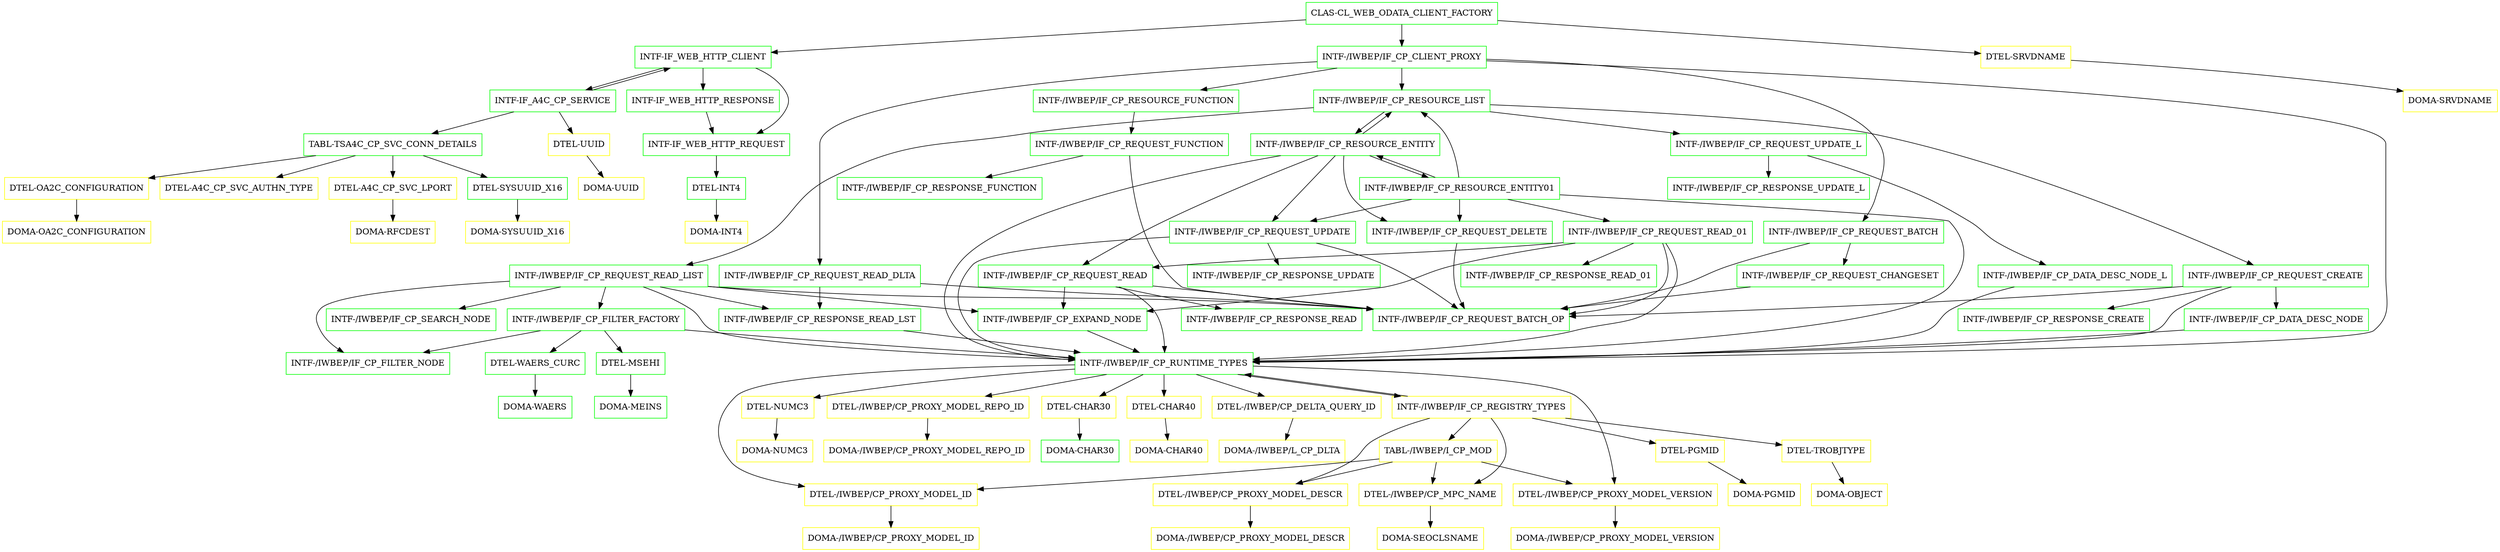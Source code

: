 digraph G {
  "CLAS-CL_WEB_ODATA_CLIENT_FACTORY" [shape=box,color=green];
  "INTF-IF_WEB_HTTP_CLIENT" [shape=box,color=green,URL="./INTF_IF_WEB_HTTP_CLIENT.html"];
  "INTF-IF_A4C_CP_SERVICE" [shape=box,color=green,URL="./INTF_IF_A4C_CP_SERVICE.html"];
  "TABL-TSA4C_CP_SVC_CONN_DETAILS" [shape=box,color=green,URL="./TABL_TSA4C_CP_SVC_CONN_DETAILS.html"];
  "DTEL-OA2C_CONFIGURATION" [shape=box,color=yellow,URL="./DTEL_OA2C_CONFIGURATION.html"];
  "DOMA-OA2C_CONFIGURATION" [shape=box,color=yellow,URL="./DOMA_OA2C_CONFIGURATION.html"];
  "DTEL-A4C_CP_SVC_AUTHN_TYPE" [shape=box,color=yellow,URL="./DTEL_A4C_CP_SVC_AUTHN_TYPE.html"];
  "DTEL-A4C_CP_SVC_LPORT" [shape=box,color=yellow,URL="./DTEL_A4C_CP_SVC_LPORT.html"];
  "DOMA-RFCDEST" [shape=box,color=yellow,URL="./DOMA_RFCDEST.html"];
  "DTEL-SYSUUID_X16" [shape=box,color=green,URL="./DTEL_SYSUUID_X16.html"];
  "DOMA-SYSUUID_X16" [shape=box,color=yellow,URL="./DOMA_SYSUUID_X16.html"];
  "DTEL-UUID" [shape=box,color=yellow,URL="./DTEL_UUID.html"];
  "DOMA-UUID" [shape=box,color=yellow,URL="./DOMA_UUID.html"];
  "INTF-IF_WEB_HTTP_REQUEST" [shape=box,color=green,URL="./INTF_IF_WEB_HTTP_REQUEST.html"];
  "DTEL-INT4" [shape=box,color=green,URL="./DTEL_INT4.html"];
  "DOMA-INT4" [shape=box,color=yellow,URL="./DOMA_INT4.html"];
  "INTF-IF_WEB_HTTP_RESPONSE" [shape=box,color=green,URL="./INTF_IF_WEB_HTTP_RESPONSE.html"];
  "INTF-/IWBEP/IF_CP_CLIENT_PROXY" [shape=box,color=green,URL="./INTF_%23IWBEP%23IF_CP_CLIENT_PROXY.html"];
  "INTF-/IWBEP/IF_CP_RESOURCE_FUNCTION" [shape=box,color=green,URL="./INTF_%23IWBEP%23IF_CP_RESOURCE_FUNCTION.html"];
  "INTF-/IWBEP/IF_CP_REQUEST_FUNCTION" [shape=box,color=green,URL="./INTF_%23IWBEP%23IF_CP_REQUEST_FUNCTION.html"];
  "INTF-/IWBEP/IF_CP_REQUEST_BATCH_OP" [shape=box,color=green,URL="./INTF_%23IWBEP%23IF_CP_REQUEST_BATCH_OP.html"];
  "INTF-/IWBEP/IF_CP_RESPONSE_FUNCTION" [shape=box,color=green,URL="./INTF_%23IWBEP%23IF_CP_RESPONSE_FUNCTION.html"];
  "INTF-/IWBEP/IF_CP_RESOURCE_LIST" [shape=box,color=green,URL="./INTF_%23IWBEP%23IF_CP_RESOURCE_LIST.html"];
  "INTF-/IWBEP/IF_CP_RESOURCE_ENTITY" [shape=box,color=green,URL="./INTF_%23IWBEP%23IF_CP_RESOURCE_ENTITY.html"];
  "INTF-/IWBEP/IF_CP_RESOURCE_ENTITY01" [shape=box,color=green,URL="./INTF_%23IWBEP%23IF_CP_RESOURCE_ENTITY01.html"];
  "INTF-/IWBEP/IF_CP_RUNTIME_TYPES" [shape=box,color=green,URL="./INTF_%23IWBEP%23IF_CP_RUNTIME_TYPES.html"];
  "INTF-/IWBEP/IF_CP_REGISTRY_TYPES" [shape=box,color=yellow,URL="./INTF_%23IWBEP%23IF_CP_REGISTRY_TYPES.html"];
  "DTEL-PGMID" [shape=box,color=yellow,URL="./DTEL_PGMID.html"];
  "DOMA-PGMID" [shape=box,color=yellow,URL="./DOMA_PGMID.html"];
  "DTEL-TROBJTYPE" [shape=box,color=yellow,URL="./DTEL_TROBJTYPE.html"];
  "DOMA-OBJECT" [shape=box,color=yellow,URL="./DOMA_OBJECT.html"];
  "TABL-/IWBEP/I_CP_MOD" [shape=box,color=yellow,URL="./TABL_%23IWBEP%23I_CP_MOD.html"];
  "DTEL-/IWBEP/CP_PROXY_MODEL_DESCR" [shape=box,color=yellow,URL="./DTEL_%23IWBEP%23CP_PROXY_MODEL_DESCR.html"];
  "DOMA-/IWBEP/CP_PROXY_MODEL_DESCR" [shape=box,color=yellow,URL="./DOMA_%23IWBEP%23CP_PROXY_MODEL_DESCR.html"];
  "DTEL-/IWBEP/CP_MPC_NAME" [shape=box,color=yellow,URL="./DTEL_%23IWBEP%23CP_MPC_NAME.html"];
  "DOMA-SEOCLSNAME" [shape=box,color=yellow,URL="./DOMA_SEOCLSNAME.html"];
  "DTEL-/IWBEP/CP_PROXY_MODEL_VERSION" [shape=box,color=yellow,URL="./DTEL_%23IWBEP%23CP_PROXY_MODEL_VERSION.html"];
  "DOMA-/IWBEP/CP_PROXY_MODEL_VERSION" [shape=box,color=yellow,URL="./DOMA_%23IWBEP%23CP_PROXY_MODEL_VERSION.html"];
  "DTEL-/IWBEP/CP_PROXY_MODEL_ID" [shape=box,color=yellow,URL="./DTEL_%23IWBEP%23CP_PROXY_MODEL_ID.html"];
  "DOMA-/IWBEP/CP_PROXY_MODEL_ID" [shape=box,color=yellow,URL="./DOMA_%23IWBEP%23CP_PROXY_MODEL_ID.html"];
  "DTEL-NUMC3" [shape=box,color=yellow,URL="./DTEL_NUMC3.html"];
  "DOMA-NUMC3" [shape=box,color=yellow,URL="./DOMA_NUMC3.html"];
  "DTEL-/IWBEP/CP_PROXY_MODEL_REPO_ID" [shape=box,color=yellow,URL="./DTEL_%23IWBEP%23CP_PROXY_MODEL_REPO_ID.html"];
  "DOMA-/IWBEP/CP_PROXY_MODEL_REPO_ID" [shape=box,color=yellow,URL="./DOMA_%23IWBEP%23CP_PROXY_MODEL_REPO_ID.html"];
  "DTEL-CHAR30" [shape=box,color=yellow,URL="./DTEL_CHAR30.html"];
  "DOMA-CHAR30" [shape=box,color=green,URL="./DOMA_CHAR30.html"];
  "DTEL-CHAR40" [shape=box,color=yellow,URL="./DTEL_CHAR40.html"];
  "DOMA-CHAR40" [shape=box,color=yellow,URL="./DOMA_CHAR40.html"];
  "DTEL-/IWBEP/CP_DELTA_QUERY_ID" [shape=box,color=yellow,URL="./DTEL_%23IWBEP%23CP_DELTA_QUERY_ID.html"];
  "DOMA-/IWBEP/L_CP_DLTA" [shape=box,color=yellow,URL="./DOMA_%23IWBEP%23L_CP_DLTA.html"];
  "INTF-/IWBEP/IF_CP_REQUEST_UPDATE" [shape=box,color=green,URL="./INTF_%23IWBEP%23IF_CP_REQUEST_UPDATE.html"];
  "INTF-/IWBEP/IF_CP_RESPONSE_UPDATE" [shape=box,color=green,URL="./INTF_%23IWBEP%23IF_CP_RESPONSE_UPDATE.html"];
  "INTF-/IWBEP/IF_CP_REQUEST_READ_01" [shape=box,color=green,URL="./INTF_%23IWBEP%23IF_CP_REQUEST_READ_01.html"];
  "INTF-/IWBEP/IF_CP_REQUEST_READ" [shape=box,color=green,URL="./INTF_%23IWBEP%23IF_CP_REQUEST_READ.html"];
  "INTF-/IWBEP/IF_CP_RESPONSE_READ" [shape=box,color=green,URL="./INTF_%23IWBEP%23IF_CP_RESPONSE_READ.html"];
  "INTF-/IWBEP/IF_CP_EXPAND_NODE" [shape=box,color=green,URL="./INTF_%23IWBEP%23IF_CP_EXPAND_NODE.html"];
  "INTF-/IWBEP/IF_CP_RESPONSE_READ_01" [shape=box,color=green,URL="./INTF_%23IWBEP%23IF_CP_RESPONSE_READ_01.html"];
  "INTF-/IWBEP/IF_CP_REQUEST_DELETE" [shape=box,color=green,URL="./INTF_%23IWBEP%23IF_CP_REQUEST_DELETE.html"];
  "INTF-/IWBEP/IF_CP_REQUEST_UPDATE_L" [shape=box,color=green,URL="./INTF_%23IWBEP%23IF_CP_REQUEST_UPDATE_L.html"];
  "INTF-/IWBEP/IF_CP_RESPONSE_UPDATE_L" [shape=box,color=green,URL="./INTF_%23IWBEP%23IF_CP_RESPONSE_UPDATE_L.html"];
  "INTF-/IWBEP/IF_CP_DATA_DESC_NODE_L" [shape=box,color=green,URL="./INTF_%23IWBEP%23IF_CP_DATA_DESC_NODE_L.html"];
  "INTF-/IWBEP/IF_CP_REQUEST_READ_LIST" [shape=box,color=green,URL="./INTF_%23IWBEP%23IF_CP_REQUEST_READ_LIST.html"];
  "INTF-/IWBEP/IF_CP_FILTER_NODE" [shape=box,color=green,URL="./INTF_%23IWBEP%23IF_CP_FILTER_NODE.html"];
  "INTF-/IWBEP/IF_CP_RESPONSE_READ_LST" [shape=box,color=green,URL="./INTF_%23IWBEP%23IF_CP_RESPONSE_READ_LST.html"];
  "INTF-/IWBEP/IF_CP_SEARCH_NODE" [shape=box,color=green,URL="./INTF_%23IWBEP%23IF_CP_SEARCH_NODE.html"];
  "INTF-/IWBEP/IF_CP_FILTER_FACTORY" [shape=box,color=green,URL="./INTF_%23IWBEP%23IF_CP_FILTER_FACTORY.html"];
  "DTEL-MSEHI" [shape=box,color=green,URL="./DTEL_MSEHI.html"];
  "DOMA-MEINS" [shape=box,color=green,URL="./DOMA_MEINS.html"];
  "DTEL-WAERS_CURC" [shape=box,color=green,URL="./DTEL_WAERS_CURC.html"];
  "DOMA-WAERS" [shape=box,color=green,URL="./DOMA_WAERS.html"];
  "INTF-/IWBEP/IF_CP_REQUEST_CREATE" [shape=box,color=green,URL="./INTF_%23IWBEP%23IF_CP_REQUEST_CREATE.html"];
  "INTF-/IWBEP/IF_CP_RESPONSE_CREATE" [shape=box,color=green,URL="./INTF_%23IWBEP%23IF_CP_RESPONSE_CREATE.html"];
  "INTF-/IWBEP/IF_CP_DATA_DESC_NODE" [shape=box,color=green,URL="./INTF_%23IWBEP%23IF_CP_DATA_DESC_NODE.html"];
  "INTF-/IWBEP/IF_CP_REQUEST_READ_DLTA" [shape=box,color=green,URL="./INTF_%23IWBEP%23IF_CP_REQUEST_READ_DLTA.html"];
  "INTF-/IWBEP/IF_CP_REQUEST_BATCH" [shape=box,color=green,URL="./INTF_%23IWBEP%23IF_CP_REQUEST_BATCH.html"];
  "INTF-/IWBEP/IF_CP_REQUEST_CHANGESET" [shape=box,color=green,URL="./INTF_%23IWBEP%23IF_CP_REQUEST_CHANGESET.html"];
  "DTEL-SRVDNAME" [shape=box,color=yellow,URL="./DTEL_SRVDNAME.html"];
  "DOMA-SRVDNAME" [shape=box,color=yellow,URL="./DOMA_SRVDNAME.html"];
  "CLAS-CL_WEB_ODATA_CLIENT_FACTORY" -> "DTEL-SRVDNAME";
  "CLAS-CL_WEB_ODATA_CLIENT_FACTORY" -> "INTF-/IWBEP/IF_CP_CLIENT_PROXY";
  "CLAS-CL_WEB_ODATA_CLIENT_FACTORY" -> "INTF-IF_WEB_HTTP_CLIENT";
  "INTF-IF_WEB_HTTP_CLIENT" -> "INTF-IF_WEB_HTTP_RESPONSE";
  "INTF-IF_WEB_HTTP_CLIENT" -> "INTF-IF_WEB_HTTP_REQUEST";
  "INTF-IF_WEB_HTTP_CLIENT" -> "INTF-IF_A4C_CP_SERVICE";
  "INTF-IF_A4C_CP_SERVICE" -> "DTEL-UUID";
  "INTF-IF_A4C_CP_SERVICE" -> "TABL-TSA4C_CP_SVC_CONN_DETAILS";
  "INTF-IF_A4C_CP_SERVICE" -> "INTF-IF_WEB_HTTP_CLIENT";
  "TABL-TSA4C_CP_SVC_CONN_DETAILS" -> "DTEL-SYSUUID_X16";
  "TABL-TSA4C_CP_SVC_CONN_DETAILS" -> "DTEL-A4C_CP_SVC_LPORT";
  "TABL-TSA4C_CP_SVC_CONN_DETAILS" -> "DTEL-A4C_CP_SVC_AUTHN_TYPE";
  "TABL-TSA4C_CP_SVC_CONN_DETAILS" -> "DTEL-OA2C_CONFIGURATION";
  "DTEL-OA2C_CONFIGURATION" -> "DOMA-OA2C_CONFIGURATION";
  "DTEL-A4C_CP_SVC_LPORT" -> "DOMA-RFCDEST";
  "DTEL-SYSUUID_X16" -> "DOMA-SYSUUID_X16";
  "DTEL-UUID" -> "DOMA-UUID";
  "INTF-IF_WEB_HTTP_REQUEST" -> "DTEL-INT4";
  "DTEL-INT4" -> "DOMA-INT4";
  "INTF-IF_WEB_HTTP_RESPONSE" -> "INTF-IF_WEB_HTTP_REQUEST";
  "INTF-/IWBEP/IF_CP_CLIENT_PROXY" -> "INTF-/IWBEP/IF_CP_REQUEST_BATCH";
  "INTF-/IWBEP/IF_CP_CLIENT_PROXY" -> "INTF-/IWBEP/IF_CP_RUNTIME_TYPES";
  "INTF-/IWBEP/IF_CP_CLIENT_PROXY" -> "INTF-/IWBEP/IF_CP_REQUEST_READ_DLTA";
  "INTF-/IWBEP/IF_CP_CLIENT_PROXY" -> "INTF-/IWBEP/IF_CP_RESOURCE_LIST";
  "INTF-/IWBEP/IF_CP_CLIENT_PROXY" -> "INTF-/IWBEP/IF_CP_RESOURCE_FUNCTION";
  "INTF-/IWBEP/IF_CP_RESOURCE_FUNCTION" -> "INTF-/IWBEP/IF_CP_REQUEST_FUNCTION";
  "INTF-/IWBEP/IF_CP_REQUEST_FUNCTION" -> "INTF-/IWBEP/IF_CP_RESPONSE_FUNCTION";
  "INTF-/IWBEP/IF_CP_REQUEST_FUNCTION" -> "INTF-/IWBEP/IF_CP_REQUEST_BATCH_OP";
  "INTF-/IWBEP/IF_CP_RESOURCE_LIST" -> "INTF-/IWBEP/IF_CP_REQUEST_CREATE";
  "INTF-/IWBEP/IF_CP_RESOURCE_LIST" -> "INTF-/IWBEP/IF_CP_REQUEST_READ_LIST";
  "INTF-/IWBEP/IF_CP_RESOURCE_LIST" -> "INTF-/IWBEP/IF_CP_REQUEST_UPDATE_L";
  "INTF-/IWBEP/IF_CP_RESOURCE_LIST" -> "INTF-/IWBEP/IF_CP_RESOURCE_ENTITY";
  "INTF-/IWBEP/IF_CP_RESOURCE_ENTITY" -> "INTF-/IWBEP/IF_CP_REQUEST_DELETE";
  "INTF-/IWBEP/IF_CP_RESOURCE_ENTITY" -> "INTF-/IWBEP/IF_CP_REQUEST_READ";
  "INTF-/IWBEP/IF_CP_RESOURCE_ENTITY" -> "INTF-/IWBEP/IF_CP_REQUEST_UPDATE";
  "INTF-/IWBEP/IF_CP_RESOURCE_ENTITY" -> "INTF-/IWBEP/IF_CP_RUNTIME_TYPES";
  "INTF-/IWBEP/IF_CP_RESOURCE_ENTITY" -> "INTF-/IWBEP/IF_CP_RESOURCE_LIST";
  "INTF-/IWBEP/IF_CP_RESOURCE_ENTITY" -> "INTF-/IWBEP/IF_CP_RESOURCE_ENTITY01";
  "INTF-/IWBEP/IF_CP_RESOURCE_ENTITY01" -> "INTF-/IWBEP/IF_CP_REQUEST_DELETE";
  "INTF-/IWBEP/IF_CP_RESOURCE_ENTITY01" -> "INTF-/IWBEP/IF_CP_REQUEST_READ_01";
  "INTF-/IWBEP/IF_CP_RESOURCE_ENTITY01" -> "INTF-/IWBEP/IF_CP_REQUEST_UPDATE";
  "INTF-/IWBEP/IF_CP_RESOURCE_ENTITY01" -> "INTF-/IWBEP/IF_CP_RUNTIME_TYPES";
  "INTF-/IWBEP/IF_CP_RESOURCE_ENTITY01" -> "INTF-/IWBEP/IF_CP_RESOURCE_LIST";
  "INTF-/IWBEP/IF_CP_RESOURCE_ENTITY01" -> "INTF-/IWBEP/IF_CP_RESOURCE_ENTITY";
  "INTF-/IWBEP/IF_CP_RUNTIME_TYPES" -> "DTEL-/IWBEP/CP_DELTA_QUERY_ID";
  "INTF-/IWBEP/IF_CP_RUNTIME_TYPES" -> "DTEL-CHAR40";
  "INTF-/IWBEP/IF_CP_RUNTIME_TYPES" -> "DTEL-CHAR30";
  "INTF-/IWBEP/IF_CP_RUNTIME_TYPES" -> "DTEL-/IWBEP/CP_PROXY_MODEL_ID";
  "INTF-/IWBEP/IF_CP_RUNTIME_TYPES" -> "DTEL-/IWBEP/CP_PROXY_MODEL_REPO_ID";
  "INTF-/IWBEP/IF_CP_RUNTIME_TYPES" -> "DTEL-/IWBEP/CP_PROXY_MODEL_VERSION";
  "INTF-/IWBEP/IF_CP_RUNTIME_TYPES" -> "DTEL-NUMC3";
  "INTF-/IWBEP/IF_CP_RUNTIME_TYPES" -> "INTF-/IWBEP/IF_CP_REGISTRY_TYPES";
  "INTF-/IWBEP/IF_CP_REGISTRY_TYPES" -> "DTEL-/IWBEP/CP_MPC_NAME";
  "INTF-/IWBEP/IF_CP_REGISTRY_TYPES" -> "DTEL-/IWBEP/CP_PROXY_MODEL_DESCR";
  "INTF-/IWBEP/IF_CP_REGISTRY_TYPES" -> "TABL-/IWBEP/I_CP_MOD";
  "INTF-/IWBEP/IF_CP_REGISTRY_TYPES" -> "DTEL-TROBJTYPE";
  "INTF-/IWBEP/IF_CP_REGISTRY_TYPES" -> "DTEL-PGMID";
  "INTF-/IWBEP/IF_CP_REGISTRY_TYPES" -> "INTF-/IWBEP/IF_CP_RUNTIME_TYPES";
  "DTEL-PGMID" -> "DOMA-PGMID";
  "DTEL-TROBJTYPE" -> "DOMA-OBJECT";
  "TABL-/IWBEP/I_CP_MOD" -> "DTEL-/IWBEP/CP_PROXY_MODEL_ID";
  "TABL-/IWBEP/I_CP_MOD" -> "DTEL-/IWBEP/CP_PROXY_MODEL_VERSION";
  "TABL-/IWBEP/I_CP_MOD" -> "DTEL-/IWBEP/CP_MPC_NAME";
  "TABL-/IWBEP/I_CP_MOD" -> "DTEL-/IWBEP/CP_PROXY_MODEL_DESCR";
  "DTEL-/IWBEP/CP_PROXY_MODEL_DESCR" -> "DOMA-/IWBEP/CP_PROXY_MODEL_DESCR";
  "DTEL-/IWBEP/CP_MPC_NAME" -> "DOMA-SEOCLSNAME";
  "DTEL-/IWBEP/CP_PROXY_MODEL_VERSION" -> "DOMA-/IWBEP/CP_PROXY_MODEL_VERSION";
  "DTEL-/IWBEP/CP_PROXY_MODEL_ID" -> "DOMA-/IWBEP/CP_PROXY_MODEL_ID";
  "DTEL-NUMC3" -> "DOMA-NUMC3";
  "DTEL-/IWBEP/CP_PROXY_MODEL_REPO_ID" -> "DOMA-/IWBEP/CP_PROXY_MODEL_REPO_ID";
  "DTEL-CHAR30" -> "DOMA-CHAR30";
  "DTEL-CHAR40" -> "DOMA-CHAR40";
  "DTEL-/IWBEP/CP_DELTA_QUERY_ID" -> "DOMA-/IWBEP/L_CP_DLTA";
  "INTF-/IWBEP/IF_CP_REQUEST_UPDATE" -> "INTF-/IWBEP/IF_CP_RESPONSE_UPDATE";
  "INTF-/IWBEP/IF_CP_REQUEST_UPDATE" -> "INTF-/IWBEP/IF_CP_RUNTIME_TYPES";
  "INTF-/IWBEP/IF_CP_REQUEST_UPDATE" -> "INTF-/IWBEP/IF_CP_REQUEST_BATCH_OP";
  "INTF-/IWBEP/IF_CP_REQUEST_READ_01" -> "INTF-/IWBEP/IF_CP_EXPAND_NODE";
  "INTF-/IWBEP/IF_CP_REQUEST_READ_01" -> "INTF-/IWBEP/IF_CP_RESPONSE_READ_01";
  "INTF-/IWBEP/IF_CP_REQUEST_READ_01" -> "INTF-/IWBEP/IF_CP_REQUEST_READ";
  "INTF-/IWBEP/IF_CP_REQUEST_READ_01" -> "INTF-/IWBEP/IF_CP_RUNTIME_TYPES";
  "INTF-/IWBEP/IF_CP_REQUEST_READ_01" -> "INTF-/IWBEP/IF_CP_REQUEST_BATCH_OP";
  "INTF-/IWBEP/IF_CP_REQUEST_READ" -> "INTF-/IWBEP/IF_CP_EXPAND_NODE";
  "INTF-/IWBEP/IF_CP_REQUEST_READ" -> "INTF-/IWBEP/IF_CP_RESPONSE_READ";
  "INTF-/IWBEP/IF_CP_REQUEST_READ" -> "INTF-/IWBEP/IF_CP_RUNTIME_TYPES";
  "INTF-/IWBEP/IF_CP_REQUEST_READ" -> "INTF-/IWBEP/IF_CP_REQUEST_BATCH_OP";
  "INTF-/IWBEP/IF_CP_EXPAND_NODE" -> "INTF-/IWBEP/IF_CP_RUNTIME_TYPES";
  "INTF-/IWBEP/IF_CP_REQUEST_DELETE" -> "INTF-/IWBEP/IF_CP_REQUEST_BATCH_OP";
  "INTF-/IWBEP/IF_CP_REQUEST_UPDATE_L" -> "INTF-/IWBEP/IF_CP_DATA_DESC_NODE_L";
  "INTF-/IWBEP/IF_CP_REQUEST_UPDATE_L" -> "INTF-/IWBEP/IF_CP_RESPONSE_UPDATE_L";
  "INTF-/IWBEP/IF_CP_DATA_DESC_NODE_L" -> "INTF-/IWBEP/IF_CP_RUNTIME_TYPES";
  "INTF-/IWBEP/IF_CP_REQUEST_READ_LIST" -> "INTF-/IWBEP/IF_CP_EXPAND_NODE";
  "INTF-/IWBEP/IF_CP_REQUEST_READ_LIST" -> "INTF-/IWBEP/IF_CP_FILTER_FACTORY";
  "INTF-/IWBEP/IF_CP_REQUEST_READ_LIST" -> "INTF-/IWBEP/IF_CP_SEARCH_NODE";
  "INTF-/IWBEP/IF_CP_REQUEST_READ_LIST" -> "INTF-/IWBEP/IF_CP_RESPONSE_READ_LST";
  "INTF-/IWBEP/IF_CP_REQUEST_READ_LIST" -> "INTF-/IWBEP/IF_CP_RUNTIME_TYPES";
  "INTF-/IWBEP/IF_CP_REQUEST_READ_LIST" -> "INTF-/IWBEP/IF_CP_FILTER_NODE";
  "INTF-/IWBEP/IF_CP_REQUEST_READ_LIST" -> "INTF-/IWBEP/IF_CP_REQUEST_BATCH_OP";
  "INTF-/IWBEP/IF_CP_RESPONSE_READ_LST" -> "INTF-/IWBEP/IF_CP_RUNTIME_TYPES";
  "INTF-/IWBEP/IF_CP_FILTER_FACTORY" -> "DTEL-WAERS_CURC";
  "INTF-/IWBEP/IF_CP_FILTER_FACTORY" -> "DTEL-MSEHI";
  "INTF-/IWBEP/IF_CP_FILTER_FACTORY" -> "INTF-/IWBEP/IF_CP_RUNTIME_TYPES";
  "INTF-/IWBEP/IF_CP_FILTER_FACTORY" -> "INTF-/IWBEP/IF_CP_FILTER_NODE";
  "DTEL-MSEHI" -> "DOMA-MEINS";
  "DTEL-WAERS_CURC" -> "DOMA-WAERS";
  "INTF-/IWBEP/IF_CP_REQUEST_CREATE" -> "INTF-/IWBEP/IF_CP_DATA_DESC_NODE";
  "INTF-/IWBEP/IF_CP_REQUEST_CREATE" -> "INTF-/IWBEP/IF_CP_RESPONSE_CREATE";
  "INTF-/IWBEP/IF_CP_REQUEST_CREATE" -> "INTF-/IWBEP/IF_CP_RUNTIME_TYPES";
  "INTF-/IWBEP/IF_CP_REQUEST_CREATE" -> "INTF-/IWBEP/IF_CP_REQUEST_BATCH_OP";
  "INTF-/IWBEP/IF_CP_DATA_DESC_NODE" -> "INTF-/IWBEP/IF_CP_RUNTIME_TYPES";
  "INTF-/IWBEP/IF_CP_REQUEST_READ_DLTA" -> "INTF-/IWBEP/IF_CP_RESPONSE_READ_LST";
  "INTF-/IWBEP/IF_CP_REQUEST_READ_DLTA" -> "INTF-/IWBEP/IF_CP_REQUEST_BATCH_OP";
  "INTF-/IWBEP/IF_CP_REQUEST_BATCH" -> "INTF-/IWBEP/IF_CP_REQUEST_BATCH_OP";
  "INTF-/IWBEP/IF_CP_REQUEST_BATCH" -> "INTF-/IWBEP/IF_CP_REQUEST_CHANGESET";
  "INTF-/IWBEP/IF_CP_REQUEST_CHANGESET" -> "INTF-/IWBEP/IF_CP_REQUEST_BATCH_OP";
  "DTEL-SRVDNAME" -> "DOMA-SRVDNAME";
}
